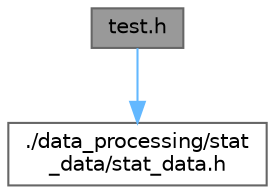 digraph "test.h"
{
 // LATEX_PDF_SIZE
  bgcolor="transparent";
  edge [fontname=Helvetica,fontsize=10,labelfontname=Helvetica,labelfontsize=10];
  node [fontname=Helvetica,fontsize=10,shape=box,height=0.2,width=0.4];
  Node1 [id="Node000001",label="test.h",height=0.2,width=0.4,color="gray40", fillcolor="grey60", style="filled", fontcolor="black",tooltip="Заголовочный файл с константами для тестирования обработки данных"];
  Node1 -> Node2 [id="edge1_Node000001_Node000002",color="steelblue1",style="solid",tooltip=" "];
  Node2 [id="Node000002",label="./data_processing/stat\l_data/stat_data.h",height=0.2,width=0.4,color="grey40", fillcolor="white", style="filled",URL="$stat__data_8h.html",tooltip="Заголовочный файл с описанием заданного формата данных"];
}
